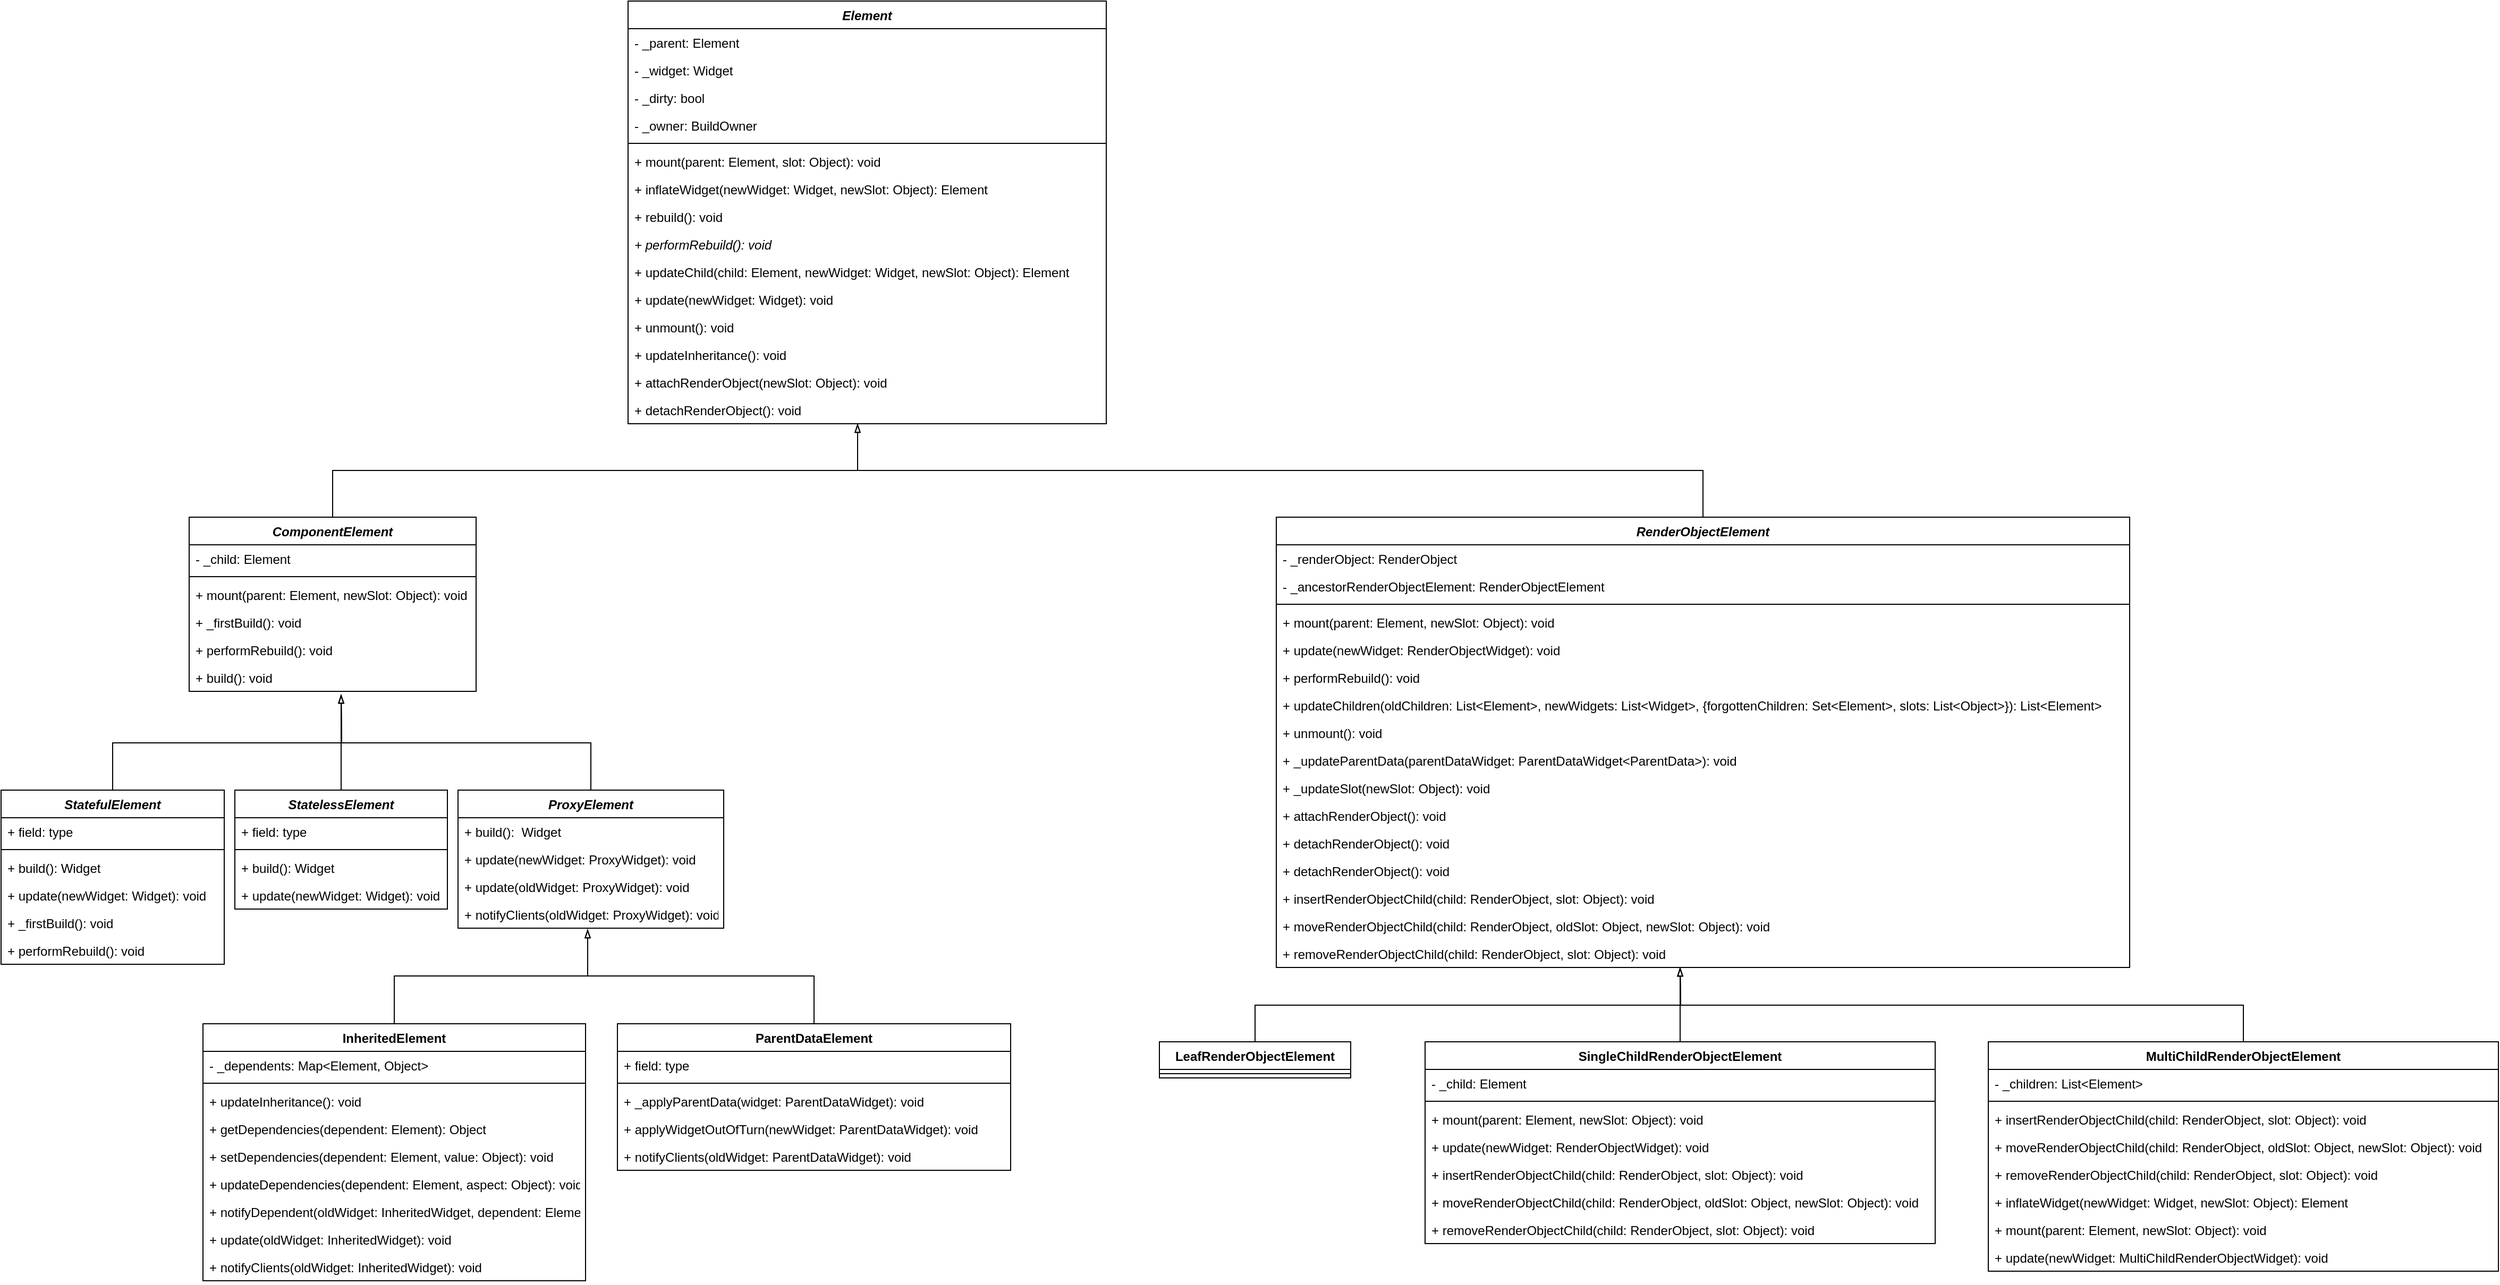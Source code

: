 <mxfile version="15.6.6" type="github">
  <diagram id="C5RBs43oDa-KdzZeNtuy" name="Page-1">
    <mxGraphModel dx="1298" dy="5405" grid="1" gridSize="10" guides="1" tooltips="1" connect="1" arrows="1" fold="1" page="1" pageScale="1" pageWidth="3300" pageHeight="4681" math="0" shadow="0">
      <root>
        <mxCell id="WIyWlLk6GJQsqaUBKTNV-0" />
        <mxCell id="WIyWlLk6GJQsqaUBKTNV-1" parent="WIyWlLk6GJQsqaUBKTNV-0" />
        <mxCell id="1NwB9sdRVlItmiaS9eB8-66" style="edgeStyle=orthogonalEdgeStyle;rounded=0;orthogonalLoop=1;jettySize=auto;html=1;exitX=0.5;exitY=0;exitDx=0;exitDy=0;entryX=0.48;entryY=1;entryDx=0;entryDy=0;entryPerimeter=0;labelBackgroundColor=default;fontColor=default;endArrow=blockThin;endFill=0;strokeColor=default;fillColor=default;" edge="1" parent="WIyWlLk6GJQsqaUBKTNV-1" source="WD202V9lpQKG9HwLek08-4" target="1NwB9sdRVlItmiaS9eB8-38">
          <mxGeometry relative="1" as="geometry" />
        </mxCell>
        <mxCell id="WD202V9lpQKG9HwLek08-4" value="ComponentElement" style="swimlane;fontStyle=3;align=center;verticalAlign=top;childLayout=stackLayout;horizontal=1;startSize=26;horizontalStack=0;resizeParent=1;resizeParentMax=0;resizeLast=0;collapsible=1;marginBottom=0;fontColor=default;strokeColor=default;fillColor=default;" parent="WIyWlLk6GJQsqaUBKTNV-1" vertex="1">
          <mxGeometry x="317" y="376" width="270" height="164" as="geometry" />
        </mxCell>
        <mxCell id="WD202V9lpQKG9HwLek08-5" value="- _child: Element" style="text;strokeColor=none;fillColor=none;align=left;verticalAlign=top;spacingLeft=4;spacingRight=4;overflow=hidden;rotatable=0;points=[[0,0.5],[1,0.5]];portConstraint=eastwest;fontColor=default;" parent="WD202V9lpQKG9HwLek08-4" vertex="1">
          <mxGeometry y="26" width="270" height="26" as="geometry" />
        </mxCell>
        <mxCell id="WD202V9lpQKG9HwLek08-6" value="" style="line;strokeWidth=1;fillColor=none;align=left;verticalAlign=middle;spacingTop=-1;spacingLeft=3;spacingRight=3;rotatable=0;labelPosition=right;points=[];portConstraint=eastwest;fontColor=default;" parent="WD202V9lpQKG9HwLek08-4" vertex="1">
          <mxGeometry y="52" width="270" height="8" as="geometry" />
        </mxCell>
        <mxCell id="WD202V9lpQKG9HwLek08-7" value="+ mount(parent: Element, newSlot: Object): void" style="text;strokeColor=none;fillColor=none;align=left;verticalAlign=top;spacingLeft=4;spacingRight=4;overflow=hidden;rotatable=0;points=[[0,0.5],[1,0.5]];portConstraint=eastwest;fontColor=default;" parent="WD202V9lpQKG9HwLek08-4" vertex="1">
          <mxGeometry y="60" width="270" height="26" as="geometry" />
        </mxCell>
        <mxCell id="WD202V9lpQKG9HwLek08-58" value="+ _firstBuild(): void" style="text;strokeColor=none;fillColor=none;align=left;verticalAlign=top;spacingLeft=4;spacingRight=4;overflow=hidden;rotatable=0;points=[[0,0.5],[1,0.5]];portConstraint=eastwest;fontColor=default;" parent="WD202V9lpQKG9HwLek08-4" vertex="1">
          <mxGeometry y="86" width="270" height="26" as="geometry" />
        </mxCell>
        <mxCell id="LerAUGt3r7U3_QfFU6KK-0" value="+ performRebuild(): void" style="text;strokeColor=none;fillColor=none;align=left;verticalAlign=top;spacingLeft=4;spacingRight=4;overflow=hidden;rotatable=0;points=[[0,0.5],[1,0.5]];portConstraint=eastwest;fontColor=default;" parent="WD202V9lpQKG9HwLek08-4" vertex="1">
          <mxGeometry y="112" width="270" height="26" as="geometry" />
        </mxCell>
        <mxCell id="LerAUGt3r7U3_QfFU6KK-1" value="+ build(): void" style="text;strokeColor=none;fillColor=none;align=left;verticalAlign=top;spacingLeft=4;spacingRight=4;overflow=hidden;rotatable=0;points=[[0,0.5],[1,0.5]];portConstraint=eastwest;fontColor=default;" parent="WD202V9lpQKG9HwLek08-4" vertex="1">
          <mxGeometry y="138" width="270" height="26" as="geometry" />
        </mxCell>
        <mxCell id="WD202V9lpQKG9HwLek08-45" value="Element" style="swimlane;fontStyle=3;align=center;verticalAlign=top;childLayout=stackLayout;horizontal=1;startSize=26;horizontalStack=0;resizeParent=1;resizeParentMax=0;resizeLast=0;collapsible=1;marginBottom=0;shadow=0;fontColor=default;strokeColor=default;fillColor=default;" parent="WIyWlLk6GJQsqaUBKTNV-1" vertex="1">
          <mxGeometry x="730" y="-110" width="450" height="398" as="geometry" />
        </mxCell>
        <mxCell id="WD202V9lpQKG9HwLek08-49" value="- _parent: Element" style="text;strokeColor=none;fillColor=none;align=left;verticalAlign=top;spacingLeft=4;spacingRight=4;overflow=hidden;rotatable=0;points=[[0,0.5],[1,0.5]];portConstraint=eastwest;shadow=0;fontColor=default;startSize=26;" parent="WD202V9lpQKG9HwLek08-45" vertex="1">
          <mxGeometry y="26" width="450" height="26" as="geometry" />
        </mxCell>
        <mxCell id="WD202V9lpQKG9HwLek08-46" value="- _widget: Widget" style="text;strokeColor=none;fillColor=none;align=left;verticalAlign=top;spacingLeft=4;spacingRight=4;overflow=hidden;rotatable=0;points=[[0,0.5],[1,0.5]];portConstraint=eastwest;shadow=0;fontColor=default;startSize=26;" parent="WD202V9lpQKG9HwLek08-45" vertex="1">
          <mxGeometry y="52" width="450" height="26" as="geometry" />
        </mxCell>
        <mxCell id="WD202V9lpQKG9HwLek08-51" value="- _dirty: bool" style="text;strokeColor=none;fillColor=none;align=left;verticalAlign=top;spacingLeft=4;spacingRight=4;overflow=hidden;rotatable=0;points=[[0,0.5],[1,0.5]];portConstraint=eastwest;shadow=0;fontColor=default;startSize=26;" parent="WD202V9lpQKG9HwLek08-45" vertex="1">
          <mxGeometry y="78" width="450" height="26" as="geometry" />
        </mxCell>
        <mxCell id="WD202V9lpQKG9HwLek08-50" value="- _owner: BuildOwner" style="text;strokeColor=none;fillColor=none;align=left;verticalAlign=top;spacingLeft=4;spacingRight=4;overflow=hidden;rotatable=0;points=[[0,0.5],[1,0.5]];portConstraint=eastwest;shadow=0;fontColor=default;startSize=26;" parent="WD202V9lpQKG9HwLek08-45" vertex="1">
          <mxGeometry y="104" width="450" height="26" as="geometry" />
        </mxCell>
        <mxCell id="WD202V9lpQKG9HwLek08-47" value="" style="line;strokeWidth=1;fillColor=none;align=left;verticalAlign=middle;spacingTop=-1;spacingLeft=3;spacingRight=3;rotatable=0;labelPosition=right;points=[];portConstraint=eastwest;shadow=0;fontColor=default;startSize=26;" parent="WD202V9lpQKG9HwLek08-45" vertex="1">
          <mxGeometry y="130" width="450" height="8" as="geometry" />
        </mxCell>
        <mxCell id="WD202V9lpQKG9HwLek08-48" value="+ mount(parent: Element, slot: Object): void" style="text;strokeColor=none;fillColor=none;align=left;verticalAlign=top;spacingLeft=4;spacingRight=4;overflow=hidden;rotatable=0;points=[[0,0.5],[1,0.5]];portConstraint=eastwest;shadow=0;fontColor=default;startSize=26;" parent="WD202V9lpQKG9HwLek08-45" vertex="1">
          <mxGeometry y="138" width="450" height="26" as="geometry" />
        </mxCell>
        <mxCell id="WD202V9lpQKG9HwLek08-52" value="+ inflateWidget(newWidget: Widget, newSlot: Object): Element" style="text;strokeColor=none;fillColor=none;align=left;verticalAlign=top;spacingLeft=4;spacingRight=4;overflow=hidden;rotatable=0;points=[[0,0.5],[1,0.5]];portConstraint=eastwest;shadow=0;fontColor=default;startSize=26;" parent="WD202V9lpQKG9HwLek08-45" vertex="1">
          <mxGeometry y="164" width="450" height="26" as="geometry" />
        </mxCell>
        <mxCell id="WD202V9lpQKG9HwLek08-53" value="+ rebuild(): void" style="text;strokeColor=none;fillColor=none;align=left;verticalAlign=top;spacingLeft=4;spacingRight=4;overflow=hidden;rotatable=0;points=[[0,0.5],[1,0.5]];portConstraint=eastwest;shadow=0;fontColor=default;startSize=26;" parent="WD202V9lpQKG9HwLek08-45" vertex="1">
          <mxGeometry y="190" width="450" height="26" as="geometry" />
        </mxCell>
        <mxCell id="WD202V9lpQKG9HwLek08-54" value="+ performRebuild(): void" style="text;strokeColor=none;fillColor=none;align=left;verticalAlign=top;spacingLeft=4;spacingRight=4;overflow=hidden;rotatable=0;points=[[0,0.5],[1,0.5]];portConstraint=eastwest;shadow=0;fontColor=default;startSize=26;fontStyle=2" parent="WD202V9lpQKG9HwLek08-45" vertex="1">
          <mxGeometry y="216" width="450" height="26" as="geometry" />
        </mxCell>
        <mxCell id="WD202V9lpQKG9HwLek08-55" value="+ updateChild(child: Element, newWidget: Widget, newSlot: Object): Element" style="text;strokeColor=none;fillColor=none;align=left;verticalAlign=top;spacingLeft=4;spacingRight=4;overflow=hidden;rotatable=0;points=[[0,0.5],[1,0.5]];portConstraint=eastwest;shadow=0;fontColor=default;startSize=26;fontStyle=0" parent="WD202V9lpQKG9HwLek08-45" vertex="1">
          <mxGeometry y="242" width="450" height="26" as="geometry" />
        </mxCell>
        <mxCell id="WD202V9lpQKG9HwLek08-56" value="+ update(newWidget: Widget): void" style="text;strokeColor=none;fillColor=none;align=left;verticalAlign=top;spacingLeft=4;spacingRight=4;overflow=hidden;rotatable=0;points=[[0,0.5],[1,0.5]];portConstraint=eastwest;shadow=0;fontColor=default;startSize=26;fontStyle=0" parent="WD202V9lpQKG9HwLek08-45" vertex="1">
          <mxGeometry y="268" width="450" height="26" as="geometry" />
        </mxCell>
        <mxCell id="WD202V9lpQKG9HwLek08-57" value="+ unmount(): void" style="text;strokeColor=none;fillColor=none;align=left;verticalAlign=top;spacingLeft=4;spacingRight=4;overflow=hidden;rotatable=0;points=[[0,0.5],[1,0.5]];portConstraint=eastwest;shadow=0;fontColor=default;startSize=26;" parent="WD202V9lpQKG9HwLek08-45" vertex="1">
          <mxGeometry y="294" width="450" height="26" as="geometry" />
        </mxCell>
        <mxCell id="LerAUGt3r7U3_QfFU6KK-37" value="+ updateInheritance(): void" style="text;strokeColor=none;fillColor=none;align=left;verticalAlign=top;spacingLeft=4;spacingRight=4;overflow=hidden;rotatable=0;points=[[0,0.5],[1,0.5]];portConstraint=eastwest;shadow=0;fontColor=default;startSize=26;" parent="WD202V9lpQKG9HwLek08-45" vertex="1">
          <mxGeometry y="320" width="450" height="26" as="geometry" />
        </mxCell>
        <mxCell id="1NwB9sdRVlItmiaS9eB8-37" value="+ attachRenderObject(newSlot: Object): void" style="text;strokeColor=none;fillColor=none;align=left;verticalAlign=top;spacingLeft=4;spacingRight=4;overflow=hidden;rotatable=0;points=[[0,0.5],[1,0.5]];portConstraint=eastwest;shadow=0;fontColor=default;startSize=26;fontStyle=0" vertex="1" parent="WD202V9lpQKG9HwLek08-45">
          <mxGeometry y="346" width="450" height="26" as="geometry" />
        </mxCell>
        <mxCell id="1NwB9sdRVlItmiaS9eB8-38" value="+ detachRenderObject(): void" style="text;strokeColor=none;fillColor=none;align=left;verticalAlign=top;spacingLeft=4;spacingRight=4;overflow=hidden;rotatable=0;points=[[0,0.5],[1,0.5]];portConstraint=eastwest;shadow=0;fontColor=default;startSize=26;fontStyle=0" vertex="1" parent="WD202V9lpQKG9HwLek08-45">
          <mxGeometry y="372" width="450" height="26" as="geometry" />
        </mxCell>
        <mxCell id="1NwB9sdRVlItmiaS9eB8-13" style="edgeStyle=orthogonalEdgeStyle;rounded=0;orthogonalLoop=1;jettySize=auto;html=1;exitX=0.5;exitY=0;exitDx=0;exitDy=0;entryX=0.488;entryY=1.038;entryDx=0;entryDy=0;entryPerimeter=0;labelBackgroundColor=default;fontColor=default;endArrow=blockThin;endFill=0;strokeColor=default;" edge="1" parent="WIyWlLk6GJQsqaUBKTNV-1" source="WD202V9lpQKG9HwLek08-63" target="LerAUGt3r7U3_QfFU6KK-36">
          <mxGeometry relative="1" as="geometry" />
        </mxCell>
        <mxCell id="WD202V9lpQKG9HwLek08-63" value="InheritedElement" style="swimlane;fontStyle=1;align=center;verticalAlign=top;childLayout=stackLayout;horizontal=1;startSize=26;horizontalStack=0;resizeParent=1;resizeParentMax=0;resizeLast=0;collapsible=1;marginBottom=0;shadow=0;fontColor=default;strokeColor=default;fillColor=default;" parent="WIyWlLk6GJQsqaUBKTNV-1" vertex="1">
          <mxGeometry x="330" y="853" width="360" height="242" as="geometry" />
        </mxCell>
        <mxCell id="WD202V9lpQKG9HwLek08-64" value="- _dependents: Map&lt;Element, Object&gt;" style="text;strokeColor=none;fillColor=none;align=left;verticalAlign=top;spacingLeft=4;spacingRight=4;overflow=hidden;rotatable=0;points=[[0,0.5],[1,0.5]];portConstraint=eastwest;shadow=0;fontColor=default;startSize=26;" parent="WD202V9lpQKG9HwLek08-63" vertex="1">
          <mxGeometry y="26" width="360" height="26" as="geometry" />
        </mxCell>
        <mxCell id="WD202V9lpQKG9HwLek08-65" value="" style="line;strokeWidth=1;fillColor=none;align=left;verticalAlign=middle;spacingTop=-1;spacingLeft=3;spacingRight=3;rotatable=0;labelPosition=right;points=[];portConstraint=eastwest;shadow=0;fontColor=default;startSize=26;" parent="WD202V9lpQKG9HwLek08-63" vertex="1">
          <mxGeometry y="52" width="360" height="8" as="geometry" />
        </mxCell>
        <mxCell id="WD202V9lpQKG9HwLek08-66" value="+ updateInheritance(): void" style="text;strokeColor=none;fillColor=none;align=left;verticalAlign=top;spacingLeft=4;spacingRight=4;overflow=hidden;rotatable=0;points=[[0,0.5],[1,0.5]];portConstraint=eastwest;shadow=0;fontColor=default;startSize=26;" parent="WD202V9lpQKG9HwLek08-63" vertex="1">
          <mxGeometry y="60" width="360" height="26" as="geometry" />
        </mxCell>
        <mxCell id="1NwB9sdRVlItmiaS9eB8-0" value="+ getDependencies(dependent: Element): Object" style="text;strokeColor=none;fillColor=none;align=left;verticalAlign=top;spacingLeft=4;spacingRight=4;overflow=hidden;rotatable=0;points=[[0,0.5],[1,0.5]];portConstraint=eastwest;shadow=0;fontColor=default;startSize=26;" vertex="1" parent="WD202V9lpQKG9HwLek08-63">
          <mxGeometry y="86" width="360" height="26" as="geometry" />
        </mxCell>
        <mxCell id="1NwB9sdRVlItmiaS9eB8-1" value="+ setDependencies(dependent: Element, value: Object): void" style="text;strokeColor=none;fillColor=none;align=left;verticalAlign=top;spacingLeft=4;spacingRight=4;overflow=hidden;rotatable=0;points=[[0,0.5],[1,0.5]];portConstraint=eastwest;shadow=0;fontColor=default;startSize=26;" vertex="1" parent="WD202V9lpQKG9HwLek08-63">
          <mxGeometry y="112" width="360" height="26" as="geometry" />
        </mxCell>
        <mxCell id="1NwB9sdRVlItmiaS9eB8-2" value="+ updateDependencies(dependent: Element, aspect: Object): void" style="text;strokeColor=none;fillColor=none;align=left;verticalAlign=top;spacingLeft=4;spacingRight=4;overflow=hidden;rotatable=0;points=[[0,0.5],[1,0.5]];portConstraint=eastwest;shadow=0;fontColor=default;startSize=26;" vertex="1" parent="WD202V9lpQKG9HwLek08-63">
          <mxGeometry y="138" width="360" height="26" as="geometry" />
        </mxCell>
        <mxCell id="1NwB9sdRVlItmiaS9eB8-3" value="+ notifyDependent(oldWidget: InheritedWidget, dependent: Element): void" style="text;strokeColor=none;fillColor=none;align=left;verticalAlign=top;spacingLeft=4;spacingRight=4;overflow=hidden;rotatable=0;points=[[0,0.5],[1,0.5]];portConstraint=eastwest;shadow=0;fontColor=default;startSize=26;" vertex="1" parent="WD202V9lpQKG9HwLek08-63">
          <mxGeometry y="164" width="360" height="26" as="geometry" />
        </mxCell>
        <mxCell id="1NwB9sdRVlItmiaS9eB8-4" value="+ update(oldWidget: InheritedWidget): void" style="text;strokeColor=none;fillColor=none;align=left;verticalAlign=top;spacingLeft=4;spacingRight=4;overflow=hidden;rotatable=0;points=[[0,0.5],[1,0.5]];portConstraint=eastwest;shadow=0;fontColor=default;startSize=26;" vertex="1" parent="WD202V9lpQKG9HwLek08-63">
          <mxGeometry y="190" width="360" height="26" as="geometry" />
        </mxCell>
        <mxCell id="1NwB9sdRVlItmiaS9eB8-5" value="+ notifyClients(oldWidget: InheritedWidget): void" style="text;strokeColor=none;fillColor=none;align=left;verticalAlign=top;spacingLeft=4;spacingRight=4;overflow=hidden;rotatable=0;points=[[0,0.5],[1,0.5]];portConstraint=eastwest;shadow=0;fontColor=default;startSize=26;" vertex="1" parent="WD202V9lpQKG9HwLek08-63">
          <mxGeometry y="216" width="360" height="26" as="geometry" />
        </mxCell>
        <mxCell id="1NwB9sdRVlItmiaS9eB8-12" style="edgeStyle=orthogonalEdgeStyle;rounded=0;orthogonalLoop=1;jettySize=auto;html=1;exitX=0.5;exitY=0;exitDx=0;exitDy=0;entryX=0.488;entryY=1.038;entryDx=0;entryDy=0;entryPerimeter=0;labelBackgroundColor=default;fontColor=default;endArrow=blockThin;endFill=0;strokeColor=default;" edge="1" parent="WIyWlLk6GJQsqaUBKTNV-1" source="WD202V9lpQKG9HwLek08-67" target="LerAUGt3r7U3_QfFU6KK-36">
          <mxGeometry relative="1" as="geometry" />
        </mxCell>
        <mxCell id="WD202V9lpQKG9HwLek08-67" value="ParentDataElement" style="swimlane;fontStyle=1;align=center;verticalAlign=top;childLayout=stackLayout;horizontal=1;startSize=26;horizontalStack=0;resizeParent=1;resizeParentMax=0;resizeLast=0;collapsible=1;marginBottom=0;shadow=0;fontColor=default;strokeColor=default;fillColor=default;" parent="WIyWlLk6GJQsqaUBKTNV-1" vertex="1">
          <mxGeometry x="720" y="853" width="370" height="138" as="geometry" />
        </mxCell>
        <mxCell id="WD202V9lpQKG9HwLek08-68" value="+ field: type" style="text;strokeColor=none;fillColor=none;align=left;verticalAlign=top;spacingLeft=4;spacingRight=4;overflow=hidden;rotatable=0;points=[[0,0.5],[1,0.5]];portConstraint=eastwest;shadow=0;fontColor=default;startSize=26;" parent="WD202V9lpQKG9HwLek08-67" vertex="1">
          <mxGeometry y="26" width="370" height="26" as="geometry" />
        </mxCell>
        <mxCell id="WD202V9lpQKG9HwLek08-69" value="" style="line;strokeWidth=1;fillColor=none;align=left;verticalAlign=middle;spacingTop=-1;spacingLeft=3;spacingRight=3;rotatable=0;labelPosition=right;points=[];portConstraint=eastwest;shadow=0;fontColor=default;startSize=26;" parent="WD202V9lpQKG9HwLek08-67" vertex="1">
          <mxGeometry y="52" width="370" height="8" as="geometry" />
        </mxCell>
        <mxCell id="WD202V9lpQKG9HwLek08-70" value="+ _applyParentData(widget: ParentDataWidget): void" style="text;strokeColor=none;fillColor=none;align=left;verticalAlign=top;spacingLeft=4;spacingRight=4;overflow=hidden;rotatable=0;points=[[0,0.5],[1,0.5]];portConstraint=eastwest;shadow=0;fontColor=default;startSize=26;" parent="WD202V9lpQKG9HwLek08-67" vertex="1">
          <mxGeometry y="60" width="370" height="26" as="geometry" />
        </mxCell>
        <mxCell id="1NwB9sdRVlItmiaS9eB8-6" value="+ applyWidgetOutOfTurn(newWidget: ParentDataWidget): void" style="text;strokeColor=none;fillColor=none;align=left;verticalAlign=top;spacingLeft=4;spacingRight=4;overflow=hidden;rotatable=0;points=[[0,0.5],[1,0.5]];portConstraint=eastwest;shadow=0;fontColor=default;startSize=26;" vertex="1" parent="WD202V9lpQKG9HwLek08-67">
          <mxGeometry y="86" width="370" height="26" as="geometry" />
        </mxCell>
        <mxCell id="1NwB9sdRVlItmiaS9eB8-7" value="+ notifyClients(oldWidget: ParentDataWidget): void" style="text;strokeColor=none;fillColor=none;align=left;verticalAlign=top;spacingLeft=4;spacingRight=4;overflow=hidden;rotatable=0;points=[[0,0.5],[1,0.5]];portConstraint=eastwest;shadow=0;fontColor=default;startSize=26;" vertex="1" parent="WD202V9lpQKG9HwLek08-67">
          <mxGeometry y="112" width="370" height="26" as="geometry" />
        </mxCell>
        <mxCell id="1NwB9sdRVlItmiaS9eB8-19" style="edgeStyle=orthogonalEdgeStyle;rounded=0;orthogonalLoop=1;jettySize=auto;html=1;exitX=0.5;exitY=0;exitDx=0;exitDy=0;labelBackgroundColor=default;fontColor=default;endArrow=blockThin;endFill=0;strokeColor=default;" edge="1" parent="WIyWlLk6GJQsqaUBKTNV-1" source="LerAUGt3r7U3_QfFU6KK-9">
          <mxGeometry relative="1" as="geometry">
            <mxPoint x="460" y="543" as="targetPoint" />
          </mxGeometry>
        </mxCell>
        <mxCell id="LerAUGt3r7U3_QfFU6KK-9" value="StatefulElement" style="swimlane;fontStyle=3;align=center;verticalAlign=top;childLayout=stackLayout;horizontal=1;startSize=26;horizontalStack=0;resizeParent=1;resizeParentMax=0;resizeLast=0;collapsible=1;marginBottom=0;fontColor=default;strokeColor=default;fillColor=default;" parent="WIyWlLk6GJQsqaUBKTNV-1" vertex="1">
          <mxGeometry x="140" y="633" width="210" height="164" as="geometry" />
        </mxCell>
        <mxCell id="LerAUGt3r7U3_QfFU6KK-10" value="+ field: type" style="text;strokeColor=none;fillColor=none;align=left;verticalAlign=top;spacingLeft=4;spacingRight=4;overflow=hidden;rotatable=0;points=[[0,0.5],[1,0.5]];portConstraint=eastwest;fontColor=default;" parent="LerAUGt3r7U3_QfFU6KK-9" vertex="1">
          <mxGeometry y="26" width="210" height="26" as="geometry" />
        </mxCell>
        <mxCell id="LerAUGt3r7U3_QfFU6KK-11" value="" style="line;strokeWidth=1;fillColor=none;align=left;verticalAlign=middle;spacingTop=-1;spacingLeft=3;spacingRight=3;rotatable=0;labelPosition=right;points=[];portConstraint=eastwest;fontColor=default;" parent="LerAUGt3r7U3_QfFU6KK-9" vertex="1">
          <mxGeometry y="52" width="210" height="8" as="geometry" />
        </mxCell>
        <mxCell id="LerAUGt3r7U3_QfFU6KK-12" value="+ build(): Widget" style="text;strokeColor=none;fillColor=none;align=left;verticalAlign=top;spacingLeft=4;spacingRight=4;overflow=hidden;rotatable=0;points=[[0,0.5],[1,0.5]];portConstraint=eastwest;fontColor=default;" parent="LerAUGt3r7U3_QfFU6KK-9" vertex="1">
          <mxGeometry y="60" width="210" height="26" as="geometry" />
        </mxCell>
        <mxCell id="LerAUGt3r7U3_QfFU6KK-13" value="+ update(newWidget: Widget): void" style="text;strokeColor=none;fillColor=none;align=left;verticalAlign=top;spacingLeft=4;spacingRight=4;overflow=hidden;rotatable=0;points=[[0,0.5],[1,0.5]];portConstraint=eastwest;fontColor=default;" parent="LerAUGt3r7U3_QfFU6KK-9" vertex="1">
          <mxGeometry y="86" width="210" height="26" as="geometry" />
        </mxCell>
        <mxCell id="LerAUGt3r7U3_QfFU6KK-14" value="+ _firstBuild(): void" style="text;strokeColor=none;fillColor=none;align=left;verticalAlign=top;spacingLeft=4;spacingRight=4;overflow=hidden;rotatable=0;points=[[0,0.5],[1,0.5]];portConstraint=eastwest;fontColor=default;" parent="LerAUGt3r7U3_QfFU6KK-9" vertex="1">
          <mxGeometry y="112" width="210" height="26" as="geometry" />
        </mxCell>
        <mxCell id="LerAUGt3r7U3_QfFU6KK-21" value="+ performRebuild(): void" style="text;strokeColor=none;fillColor=none;align=left;verticalAlign=top;spacingLeft=4;spacingRight=4;overflow=hidden;rotatable=0;points=[[0,0.5],[1,0.5]];portConstraint=eastwest;fontColor=default;" parent="LerAUGt3r7U3_QfFU6KK-9" vertex="1">
          <mxGeometry y="138" width="210" height="26" as="geometry" />
        </mxCell>
        <mxCell id="1NwB9sdRVlItmiaS9eB8-20" style="edgeStyle=orthogonalEdgeStyle;rounded=0;orthogonalLoop=1;jettySize=auto;html=1;exitX=0.5;exitY=0;exitDx=0;exitDy=0;labelBackgroundColor=default;fontColor=default;endArrow=blockThin;endFill=0;strokeColor=default;" edge="1" parent="WIyWlLk6GJQsqaUBKTNV-1" source="LerAUGt3r7U3_QfFU6KK-22">
          <mxGeometry relative="1" as="geometry">
            <mxPoint x="460" y="543" as="targetPoint" />
          </mxGeometry>
        </mxCell>
        <mxCell id="LerAUGt3r7U3_QfFU6KK-22" value="StatelessElement" style="swimlane;fontStyle=3;align=center;verticalAlign=top;childLayout=stackLayout;horizontal=1;startSize=26;horizontalStack=0;resizeParent=1;resizeParentMax=0;resizeLast=0;collapsible=1;marginBottom=0;fontColor=default;strokeColor=default;fillColor=default;" parent="WIyWlLk6GJQsqaUBKTNV-1" vertex="1">
          <mxGeometry x="360" y="633" width="200" height="112" as="geometry" />
        </mxCell>
        <mxCell id="LerAUGt3r7U3_QfFU6KK-23" value="+ field: type" style="text;strokeColor=none;fillColor=none;align=left;verticalAlign=top;spacingLeft=4;spacingRight=4;overflow=hidden;rotatable=0;points=[[0,0.5],[1,0.5]];portConstraint=eastwest;fontColor=default;" parent="LerAUGt3r7U3_QfFU6KK-22" vertex="1">
          <mxGeometry y="26" width="200" height="26" as="geometry" />
        </mxCell>
        <mxCell id="LerAUGt3r7U3_QfFU6KK-24" value="" style="line;strokeWidth=1;fillColor=none;align=left;verticalAlign=middle;spacingTop=-1;spacingLeft=3;spacingRight=3;rotatable=0;labelPosition=right;points=[];portConstraint=eastwest;fontColor=default;" parent="LerAUGt3r7U3_QfFU6KK-22" vertex="1">
          <mxGeometry y="52" width="200" height="8" as="geometry" />
        </mxCell>
        <mxCell id="LerAUGt3r7U3_QfFU6KK-25" value="+ build(): Widget" style="text;strokeColor=none;fillColor=none;align=left;verticalAlign=top;spacingLeft=4;spacingRight=4;overflow=hidden;rotatable=0;points=[[0,0.5],[1,0.5]];portConstraint=eastwest;fontColor=default;" parent="LerAUGt3r7U3_QfFU6KK-22" vertex="1">
          <mxGeometry y="60" width="200" height="26" as="geometry" />
        </mxCell>
        <mxCell id="LerAUGt3r7U3_QfFU6KK-26" value="+ update(newWidget: Widget): void" style="text;strokeColor=none;fillColor=none;align=left;verticalAlign=top;spacingLeft=4;spacingRight=4;overflow=hidden;rotatable=0;points=[[0,0.5],[1,0.5]];portConstraint=eastwest;fontColor=default;" parent="LerAUGt3r7U3_QfFU6KK-22" vertex="1">
          <mxGeometry y="86" width="200" height="26" as="geometry" />
        </mxCell>
        <mxCell id="1NwB9sdRVlItmiaS9eB8-22" style="edgeStyle=orthogonalEdgeStyle;rounded=0;orthogonalLoop=1;jettySize=auto;html=1;exitX=0.5;exitY=0;exitDx=0;exitDy=0;labelBackgroundColor=default;fontColor=default;endArrow=blockThin;endFill=0;strokeColor=default;" edge="1" parent="WIyWlLk6GJQsqaUBKTNV-1" source="LerAUGt3r7U3_QfFU6KK-30">
          <mxGeometry relative="1" as="geometry">
            <mxPoint x="460" y="543" as="targetPoint" />
          </mxGeometry>
        </mxCell>
        <mxCell id="LerAUGt3r7U3_QfFU6KK-30" value="ProxyElement" style="swimlane;fontStyle=3;align=center;verticalAlign=top;childLayout=stackLayout;horizontal=1;startSize=26;horizontalStack=0;resizeParent=1;resizeParentMax=0;resizeLast=0;collapsible=1;marginBottom=0;labelBackgroundColor=default;fontColor=default;strokeColor=default;fillColor=default;" parent="WIyWlLk6GJQsqaUBKTNV-1" vertex="1">
          <mxGeometry x="570" y="633" width="250" height="130" as="geometry" />
        </mxCell>
        <mxCell id="LerAUGt3r7U3_QfFU6KK-33" value="+ build():  Widget" style="text;strokeColor=none;fillColor=none;align=left;verticalAlign=top;spacingLeft=4;spacingRight=4;overflow=hidden;rotatable=0;points=[[0,0.5],[1,0.5]];portConstraint=eastwest;labelBackgroundColor=default;fontColor=default;" parent="LerAUGt3r7U3_QfFU6KK-30" vertex="1">
          <mxGeometry y="26" width="250" height="26" as="geometry" />
        </mxCell>
        <mxCell id="LerAUGt3r7U3_QfFU6KK-34" value="+ update(newWidget: ProxyWidget): void" style="text;strokeColor=none;fillColor=none;align=left;verticalAlign=top;spacingLeft=4;spacingRight=4;overflow=hidden;rotatable=0;points=[[0,0.5],[1,0.5]];portConstraint=eastwest;labelBackgroundColor=default;fontColor=default;" parent="LerAUGt3r7U3_QfFU6KK-30" vertex="1">
          <mxGeometry y="52" width="250" height="26" as="geometry" />
        </mxCell>
        <mxCell id="LerAUGt3r7U3_QfFU6KK-35" value="+ update(oldWidget: ProxyWidget): void" style="text;strokeColor=none;fillColor=none;align=left;verticalAlign=top;spacingLeft=4;spacingRight=4;overflow=hidden;rotatable=0;points=[[0,0.5],[1,0.5]];portConstraint=eastwest;labelBackgroundColor=default;fontColor=default;" parent="LerAUGt3r7U3_QfFU6KK-30" vertex="1">
          <mxGeometry y="78" width="250" height="26" as="geometry" />
        </mxCell>
        <mxCell id="LerAUGt3r7U3_QfFU6KK-36" value="+ notifyClients(oldWidget: ProxyWidget): void" style="text;strokeColor=none;fillColor=none;align=left;verticalAlign=top;spacingLeft=4;spacingRight=4;overflow=hidden;rotatable=0;points=[[0,0.5],[1,0.5]];portConstraint=eastwest;labelBackgroundColor=default;fontColor=default;" parent="LerAUGt3r7U3_QfFU6KK-30" vertex="1">
          <mxGeometry y="104" width="250" height="26" as="geometry" />
        </mxCell>
        <mxCell id="1NwB9sdRVlItmiaS9eB8-67" style="edgeStyle=orthogonalEdgeStyle;rounded=0;orthogonalLoop=1;jettySize=auto;html=1;exitX=0.5;exitY=0;exitDx=0;exitDy=0;entryX=0.48;entryY=1;entryDx=0;entryDy=0;entryPerimeter=0;labelBackgroundColor=default;fontColor=default;endArrow=blockThin;endFill=0;strokeColor=default;fillColor=default;" edge="1" parent="WIyWlLk6GJQsqaUBKTNV-1" source="1NwB9sdRVlItmiaS9eB8-24" target="1NwB9sdRVlItmiaS9eB8-38">
          <mxGeometry relative="1" as="geometry" />
        </mxCell>
        <mxCell id="1NwB9sdRVlItmiaS9eB8-24" value="RenderObjectElement" style="swimlane;fontStyle=3;align=center;verticalAlign=top;childLayout=stackLayout;horizontal=1;startSize=26;horizontalStack=0;resizeParent=1;resizeParentMax=0;resizeLast=0;collapsible=1;marginBottom=0;labelBackgroundColor=default;fontColor=default;strokeColor=default;fillColor=default;" vertex="1" parent="WIyWlLk6GJQsqaUBKTNV-1">
          <mxGeometry x="1340" y="376" width="803" height="424" as="geometry" />
        </mxCell>
        <mxCell id="1NwB9sdRVlItmiaS9eB8-25" value="- _renderObject: RenderObject" style="text;strokeColor=none;fillColor=none;align=left;verticalAlign=top;spacingLeft=4;spacingRight=4;overflow=hidden;rotatable=0;points=[[0,0.5],[1,0.5]];portConstraint=eastwest;labelBackgroundColor=default;fontColor=default;" vertex="1" parent="1NwB9sdRVlItmiaS9eB8-24">
          <mxGeometry y="26" width="803" height="26" as="geometry" />
        </mxCell>
        <mxCell id="1NwB9sdRVlItmiaS9eB8-28" value="- _ancestorRenderObjectElement: RenderObjectElement" style="text;strokeColor=none;fillColor=none;align=left;verticalAlign=top;spacingLeft=4;spacingRight=4;overflow=hidden;rotatable=0;points=[[0,0.5],[1,0.5]];portConstraint=eastwest;labelBackgroundColor=default;fontColor=default;" vertex="1" parent="1NwB9sdRVlItmiaS9eB8-24">
          <mxGeometry y="52" width="803" height="26" as="geometry" />
        </mxCell>
        <mxCell id="1NwB9sdRVlItmiaS9eB8-26" value="" style="line;strokeWidth=1;fillColor=none;align=left;verticalAlign=middle;spacingTop=-1;spacingLeft=3;spacingRight=3;rotatable=0;labelPosition=right;points=[];portConstraint=eastwest;labelBackgroundColor=default;fontColor=default;" vertex="1" parent="1NwB9sdRVlItmiaS9eB8-24">
          <mxGeometry y="78" width="803" height="8" as="geometry" />
        </mxCell>
        <mxCell id="1NwB9sdRVlItmiaS9eB8-27" value="+ mount(parent: Element, newSlot: Object): void" style="text;strokeColor=none;fillColor=none;align=left;verticalAlign=top;spacingLeft=4;spacingRight=4;overflow=hidden;rotatable=0;points=[[0,0.5],[1,0.5]];portConstraint=eastwest;labelBackgroundColor=default;fontColor=default;" vertex="1" parent="1NwB9sdRVlItmiaS9eB8-24">
          <mxGeometry y="86" width="803" height="26" as="geometry" />
        </mxCell>
        <mxCell id="1NwB9sdRVlItmiaS9eB8-29" value="+ update(newWidget: RenderObjectWidget): void" style="text;strokeColor=none;fillColor=none;align=left;verticalAlign=top;spacingLeft=4;spacingRight=4;overflow=hidden;rotatable=0;points=[[0,0.5],[1,0.5]];portConstraint=eastwest;labelBackgroundColor=default;fontColor=default;" vertex="1" parent="1NwB9sdRVlItmiaS9eB8-24">
          <mxGeometry y="112" width="803" height="26" as="geometry" />
        </mxCell>
        <mxCell id="1NwB9sdRVlItmiaS9eB8-30" value="+ performRebuild(): void" style="text;strokeColor=none;fillColor=none;align=left;verticalAlign=top;spacingLeft=4;spacingRight=4;overflow=hidden;rotatable=0;points=[[0,0.5],[1,0.5]];portConstraint=eastwest;labelBackgroundColor=default;fontColor=default;" vertex="1" parent="1NwB9sdRVlItmiaS9eB8-24">
          <mxGeometry y="138" width="803" height="26" as="geometry" />
        </mxCell>
        <mxCell id="1NwB9sdRVlItmiaS9eB8-32" value="+ updateChildren(oldChildren: List&lt;Element&gt;, newWidgets: List&lt;Widget&gt;, {forgottenChildren: Set&lt;Element&gt;, slots: List&lt;Object&gt;}): List&lt;Element&gt;" style="text;strokeColor=none;fillColor=none;align=left;verticalAlign=top;spacingLeft=4;spacingRight=4;overflow=hidden;rotatable=0;points=[[0,0.5],[1,0.5]];portConstraint=eastwest;labelBackgroundColor=default;fontColor=default;" vertex="1" parent="1NwB9sdRVlItmiaS9eB8-24">
          <mxGeometry y="164" width="803" height="26" as="geometry" />
        </mxCell>
        <mxCell id="1NwB9sdRVlItmiaS9eB8-33" value="+ unmount(): void" style="text;strokeColor=none;fillColor=none;align=left;verticalAlign=top;spacingLeft=4;spacingRight=4;overflow=hidden;rotatable=0;points=[[0,0.5],[1,0.5]];portConstraint=eastwest;labelBackgroundColor=default;fontColor=default;" vertex="1" parent="1NwB9sdRVlItmiaS9eB8-24">
          <mxGeometry y="190" width="803" height="26" as="geometry" />
        </mxCell>
        <mxCell id="1NwB9sdRVlItmiaS9eB8-34" value="+ _updateParentData(parentDataWidget: ParentDataWidget&lt;ParentData&gt;): void" style="text;strokeColor=none;fillColor=none;align=left;verticalAlign=top;spacingLeft=4;spacingRight=4;overflow=hidden;rotatable=0;points=[[0,0.5],[1,0.5]];portConstraint=eastwest;labelBackgroundColor=default;fontColor=default;" vertex="1" parent="1NwB9sdRVlItmiaS9eB8-24">
          <mxGeometry y="216" width="803" height="26" as="geometry" />
        </mxCell>
        <mxCell id="1NwB9sdRVlItmiaS9eB8-35" value="+ _updateSlot(newSlot: Object): void" style="text;strokeColor=none;fillColor=none;align=left;verticalAlign=top;spacingLeft=4;spacingRight=4;overflow=hidden;rotatable=0;points=[[0,0.5],[1,0.5]];portConstraint=eastwest;labelBackgroundColor=default;fontColor=default;" vertex="1" parent="1NwB9sdRVlItmiaS9eB8-24">
          <mxGeometry y="242" width="803" height="26" as="geometry" />
        </mxCell>
        <mxCell id="1NwB9sdRVlItmiaS9eB8-36" value="+ attachRenderObject(): void" style="text;strokeColor=none;fillColor=none;align=left;verticalAlign=top;spacingLeft=4;spacingRight=4;overflow=hidden;rotatable=0;points=[[0,0.5],[1,0.5]];portConstraint=eastwest;labelBackgroundColor=default;fontColor=default;" vertex="1" parent="1NwB9sdRVlItmiaS9eB8-24">
          <mxGeometry y="268" width="803" height="26" as="geometry" />
        </mxCell>
        <mxCell id="1NwB9sdRVlItmiaS9eB8-39" value="+ detachRenderObject(): void" style="text;strokeColor=none;fillColor=none;align=left;verticalAlign=top;spacingLeft=4;spacingRight=4;overflow=hidden;rotatable=0;points=[[0,0.5],[1,0.5]];portConstraint=eastwest;labelBackgroundColor=default;fontColor=default;" vertex="1" parent="1NwB9sdRVlItmiaS9eB8-24">
          <mxGeometry y="294" width="803" height="26" as="geometry" />
        </mxCell>
        <mxCell id="1NwB9sdRVlItmiaS9eB8-40" value="+ detachRenderObject(): void" style="text;strokeColor=none;fillColor=none;align=left;verticalAlign=top;spacingLeft=4;spacingRight=4;overflow=hidden;rotatable=0;points=[[0,0.5],[1,0.5]];portConstraint=eastwest;labelBackgroundColor=default;fontColor=default;" vertex="1" parent="1NwB9sdRVlItmiaS9eB8-24">
          <mxGeometry y="320" width="803" height="26" as="geometry" />
        </mxCell>
        <mxCell id="1NwB9sdRVlItmiaS9eB8-41" value="+ insertRenderObjectChild(child: RenderObject, slot: Object): void" style="text;strokeColor=none;fillColor=none;align=left;verticalAlign=top;spacingLeft=4;spacingRight=4;overflow=hidden;rotatable=0;points=[[0,0.5],[1,0.5]];portConstraint=eastwest;labelBackgroundColor=default;fontColor=default;" vertex="1" parent="1NwB9sdRVlItmiaS9eB8-24">
          <mxGeometry y="346" width="803" height="26" as="geometry" />
        </mxCell>
        <mxCell id="1NwB9sdRVlItmiaS9eB8-42" value="+ moveRenderObjectChild(child: RenderObject, oldSlot: Object, newSlot: Object): void" style="text;strokeColor=none;fillColor=none;align=left;verticalAlign=top;spacingLeft=4;spacingRight=4;overflow=hidden;rotatable=0;points=[[0,0.5],[1,0.5]];portConstraint=eastwest;labelBackgroundColor=default;fontColor=default;" vertex="1" parent="1NwB9sdRVlItmiaS9eB8-24">
          <mxGeometry y="372" width="803" height="26" as="geometry" />
        </mxCell>
        <mxCell id="1NwB9sdRVlItmiaS9eB8-43" value="+ removeRenderObjectChild(child: RenderObject, slot: Object): void" style="text;strokeColor=none;fillColor=none;align=left;verticalAlign=top;spacingLeft=4;spacingRight=4;overflow=hidden;rotatable=0;points=[[0,0.5],[1,0.5]];portConstraint=eastwest;labelBackgroundColor=default;fontColor=default;" vertex="1" parent="1NwB9sdRVlItmiaS9eB8-24">
          <mxGeometry y="398" width="803" height="26" as="geometry" />
        </mxCell>
        <mxCell id="1NwB9sdRVlItmiaS9eB8-91" style="edgeStyle=orthogonalEdgeStyle;rounded=0;orthogonalLoop=1;jettySize=auto;html=1;exitX=0.5;exitY=0;exitDx=0;exitDy=0;labelBackgroundColor=default;fontColor=default;endArrow=blockThin;endFill=0;strokeColor=default;fillColor=default;" edge="1" parent="WIyWlLk6GJQsqaUBKTNV-1" source="1NwB9sdRVlItmiaS9eB8-44">
          <mxGeometry relative="1" as="geometry">
            <mxPoint x="1720" y="800" as="targetPoint" />
          </mxGeometry>
        </mxCell>
        <mxCell id="1NwB9sdRVlItmiaS9eB8-44" value="LeafRenderObjectElement" style="swimlane;fontStyle=1;align=center;verticalAlign=top;childLayout=stackLayout;horizontal=1;startSize=26;horizontalStack=0;resizeParent=1;resizeParentMax=0;resizeLast=0;collapsible=1;marginBottom=0;labelBackgroundColor=default;fontColor=default;strokeColor=default;fillColor=default;" vertex="1" parent="WIyWlLk6GJQsqaUBKTNV-1">
          <mxGeometry x="1230" y="870" width="180" height="34" as="geometry" />
        </mxCell>
        <mxCell id="1NwB9sdRVlItmiaS9eB8-46" value="" style="line;strokeWidth=1;fillColor=none;align=left;verticalAlign=middle;spacingTop=-1;spacingLeft=3;spacingRight=3;rotatable=0;labelPosition=right;points=[];portConstraint=eastwest;labelBackgroundColor=default;fontColor=default;" vertex="1" parent="1NwB9sdRVlItmiaS9eB8-44">
          <mxGeometry y="26" width="180" height="8" as="geometry" />
        </mxCell>
        <mxCell id="1NwB9sdRVlItmiaS9eB8-89" style="edgeStyle=orthogonalEdgeStyle;rounded=0;orthogonalLoop=1;jettySize=auto;html=1;exitX=0.5;exitY=0;exitDx=0;exitDy=0;labelBackgroundColor=default;fontColor=default;endArrow=blockThin;endFill=0;strokeColor=default;fillColor=default;" edge="1" parent="WIyWlLk6GJQsqaUBKTNV-1" source="1NwB9sdRVlItmiaS9eB8-48">
          <mxGeometry relative="1" as="geometry">
            <mxPoint x="1720" y="800" as="targetPoint" />
          </mxGeometry>
        </mxCell>
        <mxCell id="1NwB9sdRVlItmiaS9eB8-48" value="SingleChildRenderObjectElement" style="swimlane;fontStyle=1;align=center;verticalAlign=top;childLayout=stackLayout;horizontal=1;startSize=26;horizontalStack=0;resizeParent=1;resizeParentMax=0;resizeLast=0;collapsible=1;marginBottom=0;labelBackgroundColor=default;fontColor=default;strokeColor=default;fillColor=default;" vertex="1" parent="WIyWlLk6GJQsqaUBKTNV-1">
          <mxGeometry x="1480" y="870" width="480" height="190" as="geometry" />
        </mxCell>
        <mxCell id="1NwB9sdRVlItmiaS9eB8-49" value="- _child: Element" style="text;strokeColor=none;fillColor=none;align=left;verticalAlign=top;spacingLeft=4;spacingRight=4;overflow=hidden;rotatable=0;points=[[0,0.5],[1,0.5]];portConstraint=eastwest;labelBackgroundColor=default;fontColor=default;" vertex="1" parent="1NwB9sdRVlItmiaS9eB8-48">
          <mxGeometry y="26" width="480" height="26" as="geometry" />
        </mxCell>
        <mxCell id="1NwB9sdRVlItmiaS9eB8-50" value="" style="line;strokeWidth=1;fillColor=none;align=left;verticalAlign=middle;spacingTop=-1;spacingLeft=3;spacingRight=3;rotatable=0;labelPosition=right;points=[];portConstraint=eastwest;labelBackgroundColor=default;fontColor=default;" vertex="1" parent="1NwB9sdRVlItmiaS9eB8-48">
          <mxGeometry y="52" width="480" height="8" as="geometry" />
        </mxCell>
        <mxCell id="1NwB9sdRVlItmiaS9eB8-51" value="+ mount(parent: Element, newSlot: Object): void" style="text;strokeColor=none;fillColor=none;align=left;verticalAlign=top;spacingLeft=4;spacingRight=4;overflow=hidden;rotatable=0;points=[[0,0.5],[1,0.5]];portConstraint=eastwest;labelBackgroundColor=default;fontColor=default;" vertex="1" parent="1NwB9sdRVlItmiaS9eB8-48">
          <mxGeometry y="60" width="480" height="26" as="geometry" />
        </mxCell>
        <mxCell id="1NwB9sdRVlItmiaS9eB8-52" value="+ update(newWidget: RenderObjectWidget): void" style="text;strokeColor=none;fillColor=none;align=left;verticalAlign=top;spacingLeft=4;spacingRight=4;overflow=hidden;rotatable=0;points=[[0,0.5],[1,0.5]];portConstraint=eastwest;labelBackgroundColor=default;fontColor=default;" vertex="1" parent="1NwB9sdRVlItmiaS9eB8-48">
          <mxGeometry y="86" width="480" height="26" as="geometry" />
        </mxCell>
        <mxCell id="1NwB9sdRVlItmiaS9eB8-53" value="+ insertRenderObjectChild(child: RenderObject, slot: Object): void" style="text;strokeColor=none;fillColor=none;align=left;verticalAlign=top;spacingLeft=4;spacingRight=4;overflow=hidden;rotatable=0;points=[[0,0.5],[1,0.5]];portConstraint=eastwest;labelBackgroundColor=default;fontColor=default;" vertex="1" parent="1NwB9sdRVlItmiaS9eB8-48">
          <mxGeometry y="112" width="480" height="26" as="geometry" />
        </mxCell>
        <mxCell id="1NwB9sdRVlItmiaS9eB8-54" value="+ moveRenderObjectChild(child: RenderObject, oldSlot: Object, newSlot: Object): void" style="text;strokeColor=none;fillColor=none;align=left;verticalAlign=top;spacingLeft=4;spacingRight=4;overflow=hidden;rotatable=0;points=[[0,0.5],[1,0.5]];portConstraint=eastwest;labelBackgroundColor=default;fontColor=default;" vertex="1" parent="1NwB9sdRVlItmiaS9eB8-48">
          <mxGeometry y="138" width="480" height="26" as="geometry" />
        </mxCell>
        <mxCell id="1NwB9sdRVlItmiaS9eB8-55" value="+ removeRenderObjectChild(child: RenderObject, slot: Object): void" style="text;strokeColor=none;fillColor=none;align=left;verticalAlign=top;spacingLeft=4;spacingRight=4;overflow=hidden;rotatable=0;points=[[0,0.5],[1,0.5]];portConstraint=eastwest;labelBackgroundColor=default;fontColor=default;" vertex="1" parent="1NwB9sdRVlItmiaS9eB8-48">
          <mxGeometry y="164" width="480" height="26" as="geometry" />
        </mxCell>
        <mxCell id="1NwB9sdRVlItmiaS9eB8-90" style="edgeStyle=orthogonalEdgeStyle;rounded=0;orthogonalLoop=1;jettySize=auto;html=1;exitX=0.5;exitY=0;exitDx=0;exitDy=0;labelBackgroundColor=default;fontColor=default;endArrow=blockThin;endFill=0;strokeColor=default;fillColor=default;" edge="1" parent="WIyWlLk6GJQsqaUBKTNV-1" source="1NwB9sdRVlItmiaS9eB8-56">
          <mxGeometry relative="1" as="geometry">
            <mxPoint x="1720" y="800" as="targetPoint" />
          </mxGeometry>
        </mxCell>
        <mxCell id="1NwB9sdRVlItmiaS9eB8-56" value="MultiChildRenderObjectElement" style="swimlane;fontStyle=1;align=center;verticalAlign=top;childLayout=stackLayout;horizontal=1;startSize=26;horizontalStack=0;resizeParent=1;resizeParentMax=0;resizeLast=0;collapsible=1;marginBottom=0;labelBackgroundColor=default;fontColor=default;strokeColor=default;fillColor=default;" vertex="1" parent="WIyWlLk6GJQsqaUBKTNV-1">
          <mxGeometry x="2010" y="870" width="480" height="216" as="geometry" />
        </mxCell>
        <mxCell id="1NwB9sdRVlItmiaS9eB8-57" value="- _children: List&lt;Element&gt;" style="text;strokeColor=none;fillColor=none;align=left;verticalAlign=top;spacingLeft=4;spacingRight=4;overflow=hidden;rotatable=0;points=[[0,0.5],[1,0.5]];portConstraint=eastwest;labelBackgroundColor=default;fontColor=default;" vertex="1" parent="1NwB9sdRVlItmiaS9eB8-56">
          <mxGeometry y="26" width="480" height="26" as="geometry" />
        </mxCell>
        <mxCell id="1NwB9sdRVlItmiaS9eB8-58" value="" style="line;strokeWidth=1;fillColor=none;align=left;verticalAlign=middle;spacingTop=-1;spacingLeft=3;spacingRight=3;rotatable=0;labelPosition=right;points=[];portConstraint=eastwest;labelBackgroundColor=default;fontColor=default;" vertex="1" parent="1NwB9sdRVlItmiaS9eB8-56">
          <mxGeometry y="52" width="480" height="8" as="geometry" />
        </mxCell>
        <mxCell id="1NwB9sdRVlItmiaS9eB8-59" value="+ insertRenderObjectChild(child: RenderObject, slot: Object): void" style="text;strokeColor=none;fillColor=none;align=left;verticalAlign=top;spacingLeft=4;spacingRight=4;overflow=hidden;rotatable=0;points=[[0,0.5],[1,0.5]];portConstraint=eastwest;labelBackgroundColor=default;fontColor=default;" vertex="1" parent="1NwB9sdRVlItmiaS9eB8-56">
          <mxGeometry y="60" width="480" height="26" as="geometry" />
        </mxCell>
        <mxCell id="1NwB9sdRVlItmiaS9eB8-61" value="+ moveRenderObjectChild(child: RenderObject, oldSlot: Object, newSlot: Object): void" style="text;strokeColor=none;fillColor=none;align=left;verticalAlign=top;spacingLeft=4;spacingRight=4;overflow=hidden;rotatable=0;points=[[0,0.5],[1,0.5]];portConstraint=eastwest;labelBackgroundColor=default;fontColor=default;" vertex="1" parent="1NwB9sdRVlItmiaS9eB8-56">
          <mxGeometry y="86" width="480" height="26" as="geometry" />
        </mxCell>
        <mxCell id="1NwB9sdRVlItmiaS9eB8-62" value="+ removeRenderObjectChild(child: RenderObject, slot: Object): void" style="text;strokeColor=none;fillColor=none;align=left;verticalAlign=top;spacingLeft=4;spacingRight=4;overflow=hidden;rotatable=0;points=[[0,0.5],[1,0.5]];portConstraint=eastwest;labelBackgroundColor=default;fontColor=default;" vertex="1" parent="1NwB9sdRVlItmiaS9eB8-56">
          <mxGeometry y="112" width="480" height="26" as="geometry" />
        </mxCell>
        <mxCell id="1NwB9sdRVlItmiaS9eB8-63" value="+ inflateWidget(newWidget: Widget, newSlot: Object): Element" style="text;strokeColor=none;fillColor=none;align=left;verticalAlign=top;spacingLeft=4;spacingRight=4;overflow=hidden;rotatable=0;points=[[0,0.5],[1,0.5]];portConstraint=eastwest;labelBackgroundColor=default;fontColor=default;" vertex="1" parent="1NwB9sdRVlItmiaS9eB8-56">
          <mxGeometry y="138" width="480" height="26" as="geometry" />
        </mxCell>
        <mxCell id="1NwB9sdRVlItmiaS9eB8-64" value="+ mount(parent: Element, newSlot: Object): void" style="text;strokeColor=none;fillColor=none;align=left;verticalAlign=top;spacingLeft=4;spacingRight=4;overflow=hidden;rotatable=0;points=[[0,0.5],[1,0.5]];portConstraint=eastwest;labelBackgroundColor=default;fontColor=default;" vertex="1" parent="1NwB9sdRVlItmiaS9eB8-56">
          <mxGeometry y="164" width="480" height="26" as="geometry" />
        </mxCell>
        <mxCell id="1NwB9sdRVlItmiaS9eB8-65" value="+ update(newWidget: MultiChildRenderObjectWidget): void" style="text;strokeColor=none;fillColor=none;align=left;verticalAlign=top;spacingLeft=4;spacingRight=4;overflow=hidden;rotatable=0;points=[[0,0.5],[1,0.5]];portConstraint=eastwest;labelBackgroundColor=default;fontColor=default;" vertex="1" parent="1NwB9sdRVlItmiaS9eB8-56">
          <mxGeometry y="190" width="480" height="26" as="geometry" />
        </mxCell>
      </root>
    </mxGraphModel>
  </diagram>
</mxfile>
